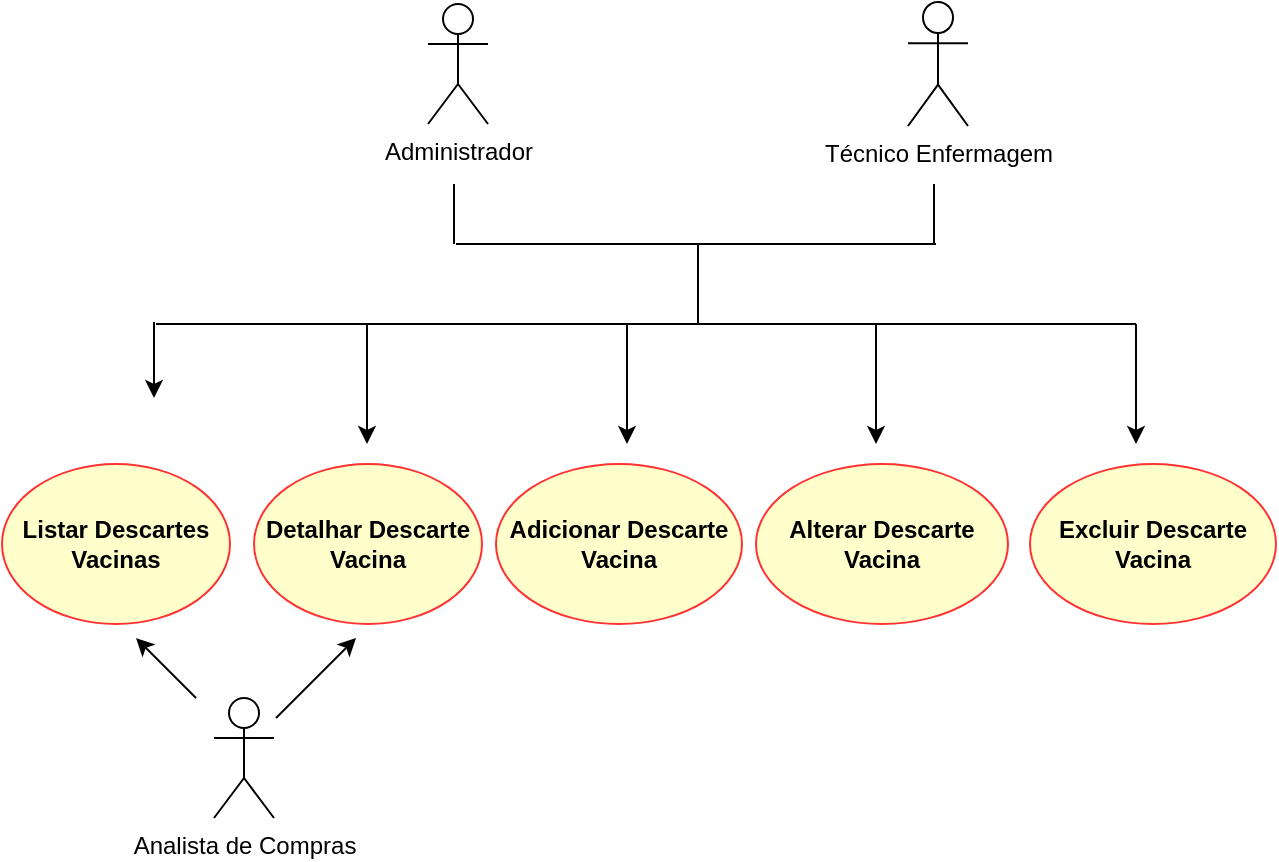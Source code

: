 <mxfile version="20.8.16" type="device" pages="7"><diagram id="mq7wWBJfE_hLWkZKFDT1" name="Usuário"><mxGraphModel dx="1420" dy="844" grid="1" gridSize="10" guides="1" tooltips="1" connect="1" arrows="1" fold="1" page="1" pageScale="1" pageWidth="827" pageHeight="1169" math="0" shadow="0"><root><mxCell id="0"/><mxCell id="1" parent="0"/><mxCell id="nR5YU0t0JQK_gQ9CB8B0-6" value="Administrador" style="shape=umlActor;verticalLabelPosition=bottom;verticalAlign=top;html=1;outlineConnect=0;rounded=1;" parent="1" vertex="1"><mxGeometry x="296" y="63" width="30" height="60" as="geometry"/></mxCell><mxCell id="nR5YU0t0JQK_gQ9CB8B0-13" value="Técnico Enfermagem" style="shape=umlActor;verticalLabelPosition=bottom;verticalAlign=top;html=1;outlineConnect=0;rounded=1;" parent="1" vertex="1"><mxGeometry x="536" y="62" width="30" height="62" as="geometry"/></mxCell><mxCell id="sboouPAn8mZZ5Fk38cb9-9" value="Listar Descartes &lt;br&gt;Vacinas" style="ellipse;whiteSpace=wrap;html=1;verticalAlign=middle;fillColor=#FFFFCC;strokeColor=#FF3333;fontStyle=1;rounded=1;" parent="1" vertex="1"><mxGeometry x="83" y="293" width="114" height="80" as="geometry"/></mxCell><mxCell id="sboouPAn8mZZ5Fk38cb9-10" value="Detalhar Descarte&lt;br&gt;Vacina" style="ellipse;whiteSpace=wrap;html=1;verticalAlign=middle;fillColor=#FFFFCC;strokeColor=#FF3333;fontStyle=1;rounded=1;" parent="1" vertex="1"><mxGeometry x="209" y="293" width="114" height="80" as="geometry"/></mxCell><mxCell id="sboouPAn8mZZ5Fk38cb9-11" value="Adicionar Descarte Vacina" style="ellipse;whiteSpace=wrap;html=1;verticalAlign=middle;fillColor=#FFFFCC;strokeColor=#FF3333;fontStyle=1;rounded=1;" parent="1" vertex="1"><mxGeometry x="330" y="293" width="123" height="80" as="geometry"/></mxCell><mxCell id="sboouPAn8mZZ5Fk38cb9-12" value="Alterar Descarte Vacina" style="ellipse;whiteSpace=wrap;html=1;verticalAlign=middle;fillColor=#FFFFCC;strokeColor=#FF3333;fontStyle=1;rounded=1;" parent="1" vertex="1"><mxGeometry x="460" y="293" width="126" height="80" as="geometry"/></mxCell><mxCell id="sboouPAn8mZZ5Fk38cb9-13" value="Excluir Descarte Vacina" style="ellipse;whiteSpace=wrap;html=1;verticalAlign=middle;fillColor=#FFFFCC;strokeColor=#FF3333;fontStyle=1;rounded=1;" parent="1" vertex="1"><mxGeometry x="597" y="293" width="123" height="80" as="geometry"/></mxCell><mxCell id="sboouPAn8mZZ5Fk38cb9-22" value="" style="endArrow=none;html=1;rounded=0;" parent="1" edge="1"><mxGeometry width="50" height="50" relative="1" as="geometry"><mxPoint x="160" y="223" as="sourcePoint"/><mxPoint x="650" y="223" as="targetPoint"/></mxGeometry></mxCell><mxCell id="sboouPAn8mZZ5Fk38cb9-24" value="" style="endArrow=classic;html=1;rounded=0;" parent="1" edge="1"><mxGeometry width="50" height="50" relative="1" as="geometry"><mxPoint x="159" y="222" as="sourcePoint"/><mxPoint x="159" y="260" as="targetPoint"/></mxGeometry></mxCell><mxCell id="sboouPAn8mZZ5Fk38cb9-25" value="" style="endArrow=classic;html=1;rounded=0;" parent="1" edge="1"><mxGeometry width="50" height="50" relative="1" as="geometry"><mxPoint x="265.5" y="223" as="sourcePoint"/><mxPoint x="265.5" y="283" as="targetPoint"/></mxGeometry></mxCell><mxCell id="sboouPAn8mZZ5Fk38cb9-26" value="" style="endArrow=classic;html=1;rounded=0;" parent="1" edge="1"><mxGeometry width="50" height="50" relative="1" as="geometry"><mxPoint x="395.5" y="223" as="sourcePoint"/><mxPoint x="395.5" y="283" as="targetPoint"/></mxGeometry></mxCell><mxCell id="sboouPAn8mZZ5Fk38cb9-27" value="" style="endArrow=classic;html=1;rounded=0;" parent="1" edge="1"><mxGeometry width="50" height="50" relative="1" as="geometry"><mxPoint x="520" y="223" as="sourcePoint"/><mxPoint x="520" y="283" as="targetPoint"/></mxGeometry></mxCell><mxCell id="sboouPAn8mZZ5Fk38cb9-28" value="" style="endArrow=classic;html=1;rounded=0;" parent="1" edge="1"><mxGeometry width="50" height="50" relative="1" as="geometry"><mxPoint x="650" y="223" as="sourcePoint"/><mxPoint x="650" y="283" as="targetPoint"/></mxGeometry></mxCell><mxCell id="sboouPAn8mZZ5Fk38cb9-32" value="" style="endArrow=none;html=1;rounded=0;" parent="1" edge="1"><mxGeometry width="50" height="50" relative="1" as="geometry"><mxPoint x="309" y="183" as="sourcePoint"/><mxPoint x="309" y="153" as="targetPoint"/></mxGeometry></mxCell><mxCell id="sboouPAn8mZZ5Fk38cb9-33" value="" style="endArrow=none;html=1;rounded=0;" parent="1" edge="1"><mxGeometry width="50" height="50" relative="1" as="geometry"><mxPoint x="431" y="183" as="sourcePoint"/><mxPoint x="431" y="223" as="targetPoint"/></mxGeometry></mxCell><mxCell id="sboouPAn8mZZ5Fk38cb9-34" value="" style="endArrow=none;html=1;rounded=0;" parent="1" edge="1"><mxGeometry width="50" height="50" relative="1" as="geometry"><mxPoint x="310" y="183" as="sourcePoint"/><mxPoint x="550" y="183" as="targetPoint"/></mxGeometry></mxCell><mxCell id="sboouPAn8mZZ5Fk38cb9-38" value="" style="endArrow=none;html=1;rounded=0;" parent="1" edge="1"><mxGeometry width="50" height="50" relative="1" as="geometry"><mxPoint x="549" y="183" as="sourcePoint"/><mxPoint x="549" y="153" as="targetPoint"/></mxGeometry></mxCell><mxCell id="4mBMMWMNwwjLAenQ0WIj-1" value="Analista de Compras" style="shape=umlActor;verticalLabelPosition=bottom;verticalAlign=top;html=1;outlineConnect=0;rounded=1;" vertex="1" parent="1"><mxGeometry x="189" y="410" width="30" height="60" as="geometry"/></mxCell><mxCell id="4mBMMWMNwwjLAenQ0WIj-2" value="" style="endArrow=classic;html=1;rounded=0;" edge="1" parent="1"><mxGeometry width="50" height="50" relative="1" as="geometry"><mxPoint x="220" y="420" as="sourcePoint"/><mxPoint x="260" y="380" as="targetPoint"/></mxGeometry></mxCell><mxCell id="4mBMMWMNwwjLAenQ0WIj-3" value="" style="endArrow=classic;html=1;rounded=0;" edge="1" parent="1"><mxGeometry width="50" height="50" relative="1" as="geometry"><mxPoint x="180" y="410" as="sourcePoint"/><mxPoint x="150" y="380" as="targetPoint"/></mxGeometry></mxCell></root></mxGraphModel></diagram><diagram name="Vendedor" id="u5kHSt4IXaiV053rcAaQ"><mxGraphModel dx="1035" dy="626" grid="1" gridSize="10" guides="1" tooltips="1" connect="1" arrows="1" fold="1" page="1" pageScale="1" pageWidth="827" pageHeight="1169" math="0" shadow="0"><root><mxCell id="0"/><mxCell id="1" parent="0"/><mxCell id="c5dio5Woh93stBbsxcdv-28" value="" style="edgeStyle=orthogonalEdgeStyle;rounded=1;orthogonalLoop=1;jettySize=auto;html=1;endArrow=classic;endFill=1;sourcePerimeterSpacing=0;targetPerimeterSpacing=0;" parent="1" edge="1"><mxGeometry relative="1" as="geometry"><mxPoint x="470" y="169.5" as="sourcePoint"/><mxPoint x="590" y="169.5" as="targetPoint"/></mxGeometry></mxCell><mxCell id="c5dio5Woh93stBbsxcdv-31" style="edgeStyle=orthogonalEdgeStyle;rounded=1;orthogonalLoop=1;jettySize=auto;html=1;endArrow=classic;endFill=1;sourcePerimeterSpacing=0;targetPerimeterSpacing=0;startArrow=none;startFill=0;jumpStyle=arc;entryX=0;entryY=0.5;entryDx=0;entryDy=0;" parent="1" target="c5dio5Woh93stBbsxcdv-30" edge="1"><mxGeometry relative="1" as="geometry"><mxPoint x="480" y="210" as="sourcePoint"/><Array as="points"><mxPoint x="500" y="210"/><mxPoint x="500" y="250"/></Array></mxGeometry></mxCell><mxCell id="c5dio5Woh93stBbsxcdv-19" value="Vendedor" style="shape=umlActor;verticalLabelPosition=bottom;verticalAlign=top;html=1;outlineConnect=0;" parent="1" vertex="1"><mxGeometry x="430" y="140" width="34" height="60" as="geometry"/></mxCell><mxCell id="c5dio5Woh93stBbsxcdv-27" value="&lt;br&gt;Cadastrar Cliente" style="ellipse;whiteSpace=wrap;html=1;verticalAlign=top;fillColor=#fff2cc;strokeColor=#FF3333;" parent="1" vertex="1"><mxGeometry x="610" y="120" width="80" height="80" as="geometry"/></mxCell><mxCell id="c5dio5Woh93stBbsxcdv-30" value="&lt;br&gt;Editar&lt;br&gt;&amp;nbsp;Cliente" style="ellipse;whiteSpace=wrap;html=1;verticalAlign=top;fillColor=#fff2cc;strokeColor=#FF3333;" parent="1" vertex="1"><mxGeometry x="610" y="210" width="80" height="80" as="geometry"/></mxCell><mxCell id="c5dio5Woh93stBbsxcdv-32" style="edgeStyle=orthogonalEdgeStyle;rounded=1;orthogonalLoop=1;jettySize=auto;html=1;endArrow=classic;endFill=1;sourcePerimeterSpacing=24;targetPerimeterSpacing=0;startArrow=none;startFill=0;jumpStyle=arc;entryX=0;entryY=0.5;entryDx=0;entryDy=0;" parent="1" target="c5dio5Woh93stBbsxcdv-33" edge="1"><mxGeometry relative="1" as="geometry"><mxPoint x="466" y="220" as="sourcePoint"/><Array as="points"><mxPoint x="466" y="340"/><mxPoint x="610" y="340"/></Array></mxGeometry></mxCell><mxCell id="c5dio5Woh93stBbsxcdv-33" value="&lt;br&gt;Excluir&lt;br&gt;&amp;nbsp;Cliente" style="ellipse;whiteSpace=wrap;html=1;verticalAlign=top;fillColor=#fff2cc;strokeColor=#FF3333;" parent="1" vertex="1"><mxGeometry x="610" y="300" width="80" height="80" as="geometry"/></mxCell><mxCell id="c5dio5Woh93stBbsxcdv-35" value="&lt;br&gt;Detalhar&lt;br&gt;Cliente" style="ellipse;whiteSpace=wrap;html=1;verticalAlign=top;fillColor=#fff2cc;strokeColor=#FF3333;" parent="1" vertex="1"><mxGeometry x="610" y="400" width="80" height="80" as="geometry"/></mxCell><mxCell id="c5dio5Woh93stBbsxcdv-36" style="edgeStyle=orthogonalEdgeStyle;rounded=1;orthogonalLoop=1;jettySize=auto;html=1;endArrow=classic;endFill=1;sourcePerimeterSpacing=24;targetPerimeterSpacing=0;startArrow=none;startFill=0;jumpStyle=arc;" parent="1" target="c5dio5Woh93stBbsxcdv-35" edge="1"><mxGeometry relative="1" as="geometry"><mxPoint x="456" y="220" as="sourcePoint"/><Array as="points"><mxPoint x="456.5" y="230"/><mxPoint x="456.5" y="380"/></Array><mxPoint x="566.5" y="320" as="targetPoint"/></mxGeometry></mxCell><mxCell id="c5dio5Woh93stBbsxcdv-43" value="Administrador" style="shape=umlActor;verticalLabelPosition=bottom;verticalAlign=top;html=1;outlineConnect=0;" parent="1" vertex="1"><mxGeometry x="806.5" y="150" width="30" height="60" as="geometry"/></mxCell><mxCell id="c5dio5Woh93stBbsxcdv-44" value="" style="endArrow=classic;html=1;rounded=1;sourcePerimeterSpacing=-1;targetPerimeterSpacing=8;jumpStyle=arc;" parent="1" edge="1"><mxGeometry width="50" height="50" relative="1" as="geometry"><mxPoint x="800" y="170" as="sourcePoint"/><mxPoint x="700" y="170" as="targetPoint"/></mxGeometry></mxCell><mxCell id="c5dio5Woh93stBbsxcdv-45" value="" style="endArrow=classic;html=1;rounded=1;sourcePerimeterSpacing=-1;targetPerimeterSpacing=1;jumpStyle=arc;" parent="1" target="c5dio5Woh93stBbsxcdv-30" edge="1"><mxGeometry width="50" height="50" relative="1" as="geometry"><mxPoint x="797" y="240" as="sourcePoint"/><mxPoint x="680" y="170" as="targetPoint"/><Array as="points"><mxPoint x="797" y="250"/></Array></mxGeometry></mxCell><mxCell id="c5dio5Woh93stBbsxcdv-46" value="" style="endArrow=classic;html=1;rounded=1;sourcePerimeterSpacing=8;targetPerimeterSpacing=15;jumpStyle=arc;entryX=1;entryY=0.5;entryDx=0;entryDy=0;" parent="1" target="c5dio5Woh93stBbsxcdv-33" edge="1"><mxGeometry width="50" height="50" relative="1" as="geometry"><mxPoint x="807" y="240" as="sourcePoint"/><mxPoint x="806.5" y="290" as="targetPoint"/><Array as="points"><mxPoint x="807" y="260"/><mxPoint x="807" y="340"/><mxPoint x="770" y="340"/></Array></mxGeometry></mxCell><mxCell id="c5dio5Woh93stBbsxcdv-47" style="edgeStyle=orthogonalEdgeStyle;rounded=1;orthogonalLoop=1;jettySize=auto;html=1;endArrow=classic;endFill=1;sourcePerimeterSpacing=24;targetPerimeterSpacing=0;startArrow=none;startFill=0;jumpStyle=arc;entryX=1;entryY=0.5;entryDx=0;entryDy=0;" parent="1" target="c5dio5Woh93stBbsxcdv-35" edge="1"><mxGeometry relative="1" as="geometry"><mxPoint x="820" y="240" as="sourcePoint"/><Array as="points"><mxPoint x="820" y="240"/><mxPoint x="820" y="380"/></Array><mxPoint x="686.5" y="370" as="targetPoint"/></mxGeometry></mxCell><mxCell id="oueiNjuayVd5u0Kx19pJ-1" value="&lt;br style=&quot;border-color: var(--border-color);&quot;&gt;Excluir&lt;br style=&quot;border-color: var(--border-color);&quot;&gt;&amp;nbsp;Venda" style="ellipse;whiteSpace=wrap;html=1;verticalAlign=top;fillColor=#FFF2CC;strokeColor=#FF3333;" parent="1" vertex="1"><mxGeometry x="190" y="310" width="80" height="80" as="geometry"/></mxCell><mxCell id="oueiNjuayVd5u0Kx19pJ-2" value="&lt;br style=&quot;border-color: var(--border-color);&quot;&gt;Editar&lt;br style=&quot;border-color: var(--border-color);&quot;&gt;&amp;nbsp;Venda" style="ellipse;whiteSpace=wrap;html=1;verticalAlign=top;fillColor=#FFF2CC;strokeColor=#FF3333;" parent="1" vertex="1"><mxGeometry x="190" y="220" width="80" height="80" as="geometry"/></mxCell><mxCell id="oueiNjuayVd5u0Kx19pJ-3" value="&lt;br&gt;Cadastrar Venda" style="ellipse;whiteSpace=wrap;html=1;verticalAlign=top;fillColor=#FFF2CC;strokeColor=#FF3333;" parent="1" vertex="1"><mxGeometry x="190" y="130" width="80" height="80" as="geometry"/></mxCell><mxCell id="oueiNjuayVd5u0Kx19pJ-4" value="&lt;br&gt;Consultar&lt;br&gt;Indicadores de Vendas" style="ellipse;whiteSpace=wrap;html=1;verticalAlign=top;fillColor=#ffffcc;strokeColor=#FF3333;" parent="1" vertex="1"><mxGeometry x="190" y="40" width="80" height="80" as="geometry"/></mxCell><mxCell id="oueiNjuayVd5u0Kx19pJ-5" value="" style="edgeStyle=orthogonalEdgeStyle;rounded=1;orthogonalLoop=1;jettySize=auto;html=1;endArrow=classic;endFill=1;sourcePerimeterSpacing=0;targetPerimeterSpacing=0;entryX=1.013;entryY=0.616;entryDx=0;entryDy=0;entryPerimeter=0;" parent="1" target="oueiNjuayVd5u0Kx19pJ-4" edge="1"><mxGeometry relative="1" as="geometry"><mxPoint x="450" y="130" as="sourcePoint"/><mxPoint x="340" y="70" as="targetPoint"/><Array as="points"><mxPoint x="450" y="90"/><mxPoint x="291" y="90"/></Array></mxGeometry></mxCell><mxCell id="oueiNjuayVd5u0Kx19pJ-6" style="edgeStyle=orthogonalEdgeStyle;rounded=1;orthogonalLoop=1;jettySize=auto;html=1;endArrow=classic;endFill=1;sourcePerimeterSpacing=0;targetPerimeterSpacing=0;startArrow=none;startFill=0;jumpStyle=arc;entryX=1;entryY=0.5;entryDx=0;entryDy=0;" parent="1" target="oueiNjuayVd5u0Kx19pJ-3" edge="1"><mxGeometry relative="1" as="geometry"><mxPoint x="420" y="171" as="sourcePoint"/><mxPoint x="340" y="170.07" as="targetPoint"/><Array as="points"><mxPoint x="320" y="171"/><mxPoint x="320" y="170"/></Array></mxGeometry></mxCell><mxCell id="oueiNjuayVd5u0Kx19pJ-7" style="edgeStyle=orthogonalEdgeStyle;rounded=1;orthogonalLoop=1;jettySize=auto;html=1;endArrow=classic;endFill=1;sourcePerimeterSpacing=24;targetPerimeterSpacing=0;startArrow=none;startFill=0;jumpStyle=arc;entryX=1.013;entryY=0.616;entryDx=0;entryDy=0;entryPerimeter=0;" parent="1" target="oueiNjuayVd5u0Kx19pJ-2" edge="1"><mxGeometry relative="1" as="geometry"><mxPoint x="420" y="210" as="sourcePoint"/><Array as="points"><mxPoint x="420" y="210"/><mxPoint x="390" y="210"/><mxPoint x="390" y="269"/></Array><mxPoint x="340" y="280" as="targetPoint"/></mxGeometry></mxCell><mxCell id="oueiNjuayVd5u0Kx19pJ-8" style="edgeStyle=orthogonalEdgeStyle;rounded=1;orthogonalLoop=1;jettySize=auto;html=1;endArrow=classic;endFill=1;sourcePerimeterSpacing=24;targetPerimeterSpacing=0;startArrow=none;startFill=0;jumpStyle=arc;entryX=1;entryY=0.5;entryDx=0;entryDy=0;" parent="1" target="oueiNjuayVd5u0Kx19pJ-1" edge="1"><mxGeometry relative="1" as="geometry"><mxPoint x="410" y="220" as="sourcePoint"/><Array as="points"><mxPoint x="410" y="220"/><mxPoint x="410" y="350"/></Array><mxPoint x="340" y="370" as="targetPoint"/></mxGeometry></mxCell><mxCell id="pTqSpnwR-irgNFDl8kt4-1" value="Administrador" style="shape=umlActor;verticalLabelPosition=bottom;verticalAlign=top;html=1;outlineConnect=0;" parent="1" vertex="1"><mxGeometry x="50" y="130" width="30" height="60" as="geometry"/></mxCell><mxCell id="pTqSpnwR-irgNFDl8kt4-2" value="" style="endArrow=classic;html=1;rounded=1;sourcePerimeterSpacing=1;targetPerimeterSpacing=-1;jumpStyle=arc;" parent="1" edge="1"><mxGeometry width="50" height="50" relative="1" as="geometry"><mxPoint x="100" y="170" as="sourcePoint"/><mxPoint x="180" y="170" as="targetPoint"/></mxGeometry></mxCell><mxCell id="pTqSpnwR-irgNFDl8kt4-3" value="" style="endArrow=classic;html=1;rounded=1;sourcePerimeterSpacing=8;targetPerimeterSpacing=15;jumpStyle=arc;entryX=-0.034;entryY=0.641;entryDx=0;entryDy=0;entryPerimeter=0;" parent="1" target="oueiNjuayVd5u0Kx19pJ-2" edge="1"><mxGeometry width="50" height="50" relative="1" as="geometry"><mxPoint x="80" y="220" as="sourcePoint"/><mxPoint x="190" y="280" as="targetPoint"/><Array as="points"><mxPoint x="80" y="250"/><mxPoint x="80" y="271"/></Array></mxGeometry></mxCell><mxCell id="pTqSpnwR-irgNFDl8kt4-4" style="edgeStyle=orthogonalEdgeStyle;rounded=1;orthogonalLoop=1;jettySize=auto;html=1;endArrow=classic;endFill=1;sourcePerimeterSpacing=24;targetPerimeterSpacing=0;startArrow=none;startFill=0;jumpStyle=arc;entryX=0;entryY=0.5;entryDx=0;entryDy=0;" parent="1" target="oueiNjuayVd5u0Kx19pJ-1" edge="1"><mxGeometry relative="1" as="geometry"><mxPoint x="70" y="220" as="sourcePoint"/><Array as="points"><mxPoint x="70" y="350"/></Array><mxPoint x="200" y="370" as="targetPoint"/></mxGeometry></mxCell><mxCell id="0yp1QzJ1vQN-VUHVJ6TA-1" value="&lt;br&gt;Listar &lt;br&gt;Clientes" style="ellipse;whiteSpace=wrap;html=1;verticalAlign=top;fillColor=#fff2cc;strokeColor=#FF3333;" parent="1" vertex="1"><mxGeometry x="610" y="490" width="80" height="80" as="geometry"/></mxCell><mxCell id="0yp1QzJ1vQN-VUHVJ6TA-2" style="edgeStyle=orthogonalEdgeStyle;rounded=1;orthogonalLoop=1;jettySize=auto;html=1;endArrow=classic;endFill=1;sourcePerimeterSpacing=24;targetPerimeterSpacing=0;startArrow=none;startFill=0;jumpStyle=arc;" parent="1" edge="1"><mxGeometry relative="1" as="geometry"><mxPoint x="840" y="240" as="sourcePoint"/><Array as="points"><mxPoint x="840" y="240"/><mxPoint x="840" y="520"/></Array><mxPoint x="690" y="520" as="targetPoint"/></mxGeometry></mxCell><mxCell id="0yp1QzJ1vQN-VUHVJ6TA-3" style="edgeStyle=orthogonalEdgeStyle;rounded=1;orthogonalLoop=1;jettySize=auto;html=1;endArrow=classic;endFill=1;sourcePerimeterSpacing=24;targetPerimeterSpacing=0;startArrow=none;startFill=0;jumpStyle=arc;entryX=0;entryY=0.375;entryDx=0;entryDy=0;entryPerimeter=0;" parent="1" edge="1" target="0yp1QzJ1vQN-VUHVJ6TA-1"><mxGeometry relative="1" as="geometry"><mxPoint x="440" y="220" as="sourcePoint"/><Array as="points"><mxPoint x="440" y="520"/></Array><mxPoint x="590" y="520" as="targetPoint"/></mxGeometry></mxCell><mxCell id="0yp1QzJ1vQN-VUHVJ6TA-4" value="&lt;br style=&quot;border-color: var(--border-color);&quot;&gt;Detalhar&lt;br style=&quot;border-color: var(--border-color);&quot;&gt;Venda" style="ellipse;whiteSpace=wrap;html=1;verticalAlign=top;fillColor=#fff2cc;strokeColor=#FF3333;" parent="1" vertex="1"><mxGeometry x="190" y="400" width="80" height="80" as="geometry"/></mxCell><mxCell id="0yp1QzJ1vQN-VUHVJ6TA-5" style="edgeStyle=orthogonalEdgeStyle;rounded=1;orthogonalLoop=1;jettySize=auto;html=1;endArrow=classic;endFill=1;sourcePerimeterSpacing=24;targetPerimeterSpacing=0;startArrow=none;startFill=0;jumpStyle=arc;" parent="1" edge="1"><mxGeometry relative="1" as="geometry"><mxPoint x="420" y="220" as="sourcePoint"/><Array as="points"><mxPoint x="420" y="440"/><mxPoint x="280" y="440"/></Array><mxPoint x="280" y="440" as="targetPoint"/></mxGeometry></mxCell><mxCell id="0yp1QzJ1vQN-VUHVJ6TA-6" style="edgeStyle=orthogonalEdgeStyle;rounded=1;orthogonalLoop=1;jettySize=auto;html=1;endArrow=classic;endFill=1;sourcePerimeterSpacing=24;targetPerimeterSpacing=0;startArrow=none;startFill=0;jumpStyle=arc;entryX=0;entryY=0.5;entryDx=0;entryDy=0;" parent="1" target="0yp1QzJ1vQN-VUHVJ6TA-4" edge="1"><mxGeometry relative="1" as="geometry"><mxPoint x="60" y="220" as="sourcePoint"/><Array as="points"><mxPoint x="60" y="440"/></Array><mxPoint x="200" y="390" as="targetPoint"/></mxGeometry></mxCell><mxCell id="5quZ8oJgbWbPS-VWq9Lf-1" value="&lt;br&gt;Listar&amp;nbsp;&lt;br&gt;Vendas" style="ellipse;whiteSpace=wrap;html=1;verticalAlign=top;fillColor=#fff2cc;strokeColor=#FF3333;" vertex="1" parent="1"><mxGeometry x="190" y="490" width="80" height="80" as="geometry"/></mxCell><mxCell id="5quZ8oJgbWbPS-VWq9Lf-2" style="edgeStyle=orthogonalEdgeStyle;rounded=1;orthogonalLoop=1;jettySize=auto;html=1;endArrow=classic;endFill=1;sourcePerimeterSpacing=24;targetPerimeterSpacing=0;startArrow=none;startFill=0;jumpStyle=arc;entryX=1.038;entryY=0.363;entryDx=0;entryDy=0;entryPerimeter=0;" edge="1" parent="1" target="5quZ8oJgbWbPS-VWq9Lf-1"><mxGeometry relative="1" as="geometry"><mxPoint x="430" y="220" as="sourcePoint"/><Array as="points"><mxPoint x="430" y="520"/><mxPoint x="290" y="520"/><mxPoint x="290" y="519"/></Array><mxPoint x="290" y="450" as="targetPoint"/></mxGeometry></mxCell><mxCell id="5quZ8oJgbWbPS-VWq9Lf-3" style="edgeStyle=orthogonalEdgeStyle;rounded=1;orthogonalLoop=1;jettySize=auto;html=1;endArrow=classic;endFill=1;sourcePerimeterSpacing=24;targetPerimeterSpacing=0;startArrow=none;startFill=0;jumpStyle=arc;entryX=-0.012;entryY=0.388;entryDx=0;entryDy=0;entryPerimeter=0;" edge="1" parent="1" target="5quZ8oJgbWbPS-VWq9Lf-1"><mxGeometry relative="1" as="geometry"><mxPoint x="50" y="220" as="sourcePoint"/><Array as="points"><mxPoint x="50" y="520"/><mxPoint x="160" y="520"/></Array><mxPoint x="170" y="520" as="targetPoint"/></mxGeometry></mxCell></root></mxGraphModel></diagram><diagram name="Estoque" id="IQt84xkxouf3m_GOZCGo"><mxGraphModel dx="1707" dy="532" grid="1" gridSize="10" guides="1" tooltips="1" connect="1" arrows="1" fold="1" page="1" pageScale="1" pageWidth="827" pageHeight="1169" math="0" shadow="0"><root><mxCell id="EvJrwIEnNhAmgEv6wjiB-0"/><mxCell id="EvJrwIEnNhAmgEv6wjiB-1" parent="EvJrwIEnNhAmgEv6wjiB-0"/><mxCell id="EvJrwIEnNhAmgEv6wjiB-2" value="" style="edgeStyle=orthogonalEdgeStyle;rounded=1;orthogonalLoop=1;jettySize=auto;html=1;endArrow=classic;endFill=1;sourcePerimeterSpacing=0;targetPerimeterSpacing=0;entryX=-0.025;entryY=0.6;entryDx=0;entryDy=0;entryPerimeter=0;" parent="EvJrwIEnNhAmgEv6wjiB-1" target="EvJrwIEnNhAmgEv6wjiB-5" edge="1"><mxGeometry relative="1" as="geometry"><mxPoint x="-180" y="140" as="sourcePoint"/><Array as="points"><mxPoint x="-180" y="140"/><mxPoint x="-180" y="78"/></Array></mxGeometry></mxCell><mxCell id="EvJrwIEnNhAmgEv6wjiB-3" style="edgeStyle=orthogonalEdgeStyle;rounded=1;orthogonalLoop=1;jettySize=auto;html=1;endArrow=classic;endFill=1;sourcePerimeterSpacing=0;targetPerimeterSpacing=0;startArrow=none;startFill=0;jumpStyle=arc;entryX=0;entryY=0.5;entryDx=0;entryDy=0;" parent="EvJrwIEnNhAmgEv6wjiB-1" target="EvJrwIEnNhAmgEv6wjiB-6" edge="1"><mxGeometry relative="1" as="geometry"><mxPoint x="-160" y="170" as="sourcePoint"/><Array as="points"><mxPoint x="-160" y="170"/></Array></mxGeometry></mxCell><mxCell id="EvJrwIEnNhAmgEv6wjiB-4" value="Estoque" style="shape=umlActor;verticalLabelPosition=bottom;verticalAlign=top;html=1;outlineConnect=0;" parent="EvJrwIEnNhAmgEv6wjiB-1" vertex="1"><mxGeometry x="-210" y="150" width="34" height="60" as="geometry"/></mxCell><mxCell id="EvJrwIEnNhAmgEv6wjiB-5" value="&lt;br&gt;Cadastrar Produto" style="ellipse;whiteSpace=wrap;html=1;verticalAlign=top;fillColor=#fff2cc;strokeColor=#FF3333;" parent="EvJrwIEnNhAmgEv6wjiB-1" vertex="1"><mxGeometry x="-43.5" y="40" width="80" height="80" as="geometry"/></mxCell><mxCell id="EvJrwIEnNhAmgEv6wjiB-6" value="&lt;br&gt;Editar&lt;br&gt;&amp;nbsp;Produto" style="ellipse;whiteSpace=wrap;html=1;verticalAlign=top;fillColor=#fff2cc;strokeColor=#FF3333;" parent="EvJrwIEnNhAmgEv6wjiB-1" vertex="1"><mxGeometry x="-43.5" y="130" width="80" height="80" as="geometry"/></mxCell><mxCell id="EvJrwIEnNhAmgEv6wjiB-7" style="edgeStyle=orthogonalEdgeStyle;rounded=1;orthogonalLoop=1;jettySize=auto;html=1;endArrow=classic;endFill=1;sourcePerimeterSpacing=24;targetPerimeterSpacing=0;startArrow=none;startFill=0;jumpStyle=arc;entryX=0;entryY=0.5;entryDx=0;entryDy=0;" parent="EvJrwIEnNhAmgEv6wjiB-1" target="EvJrwIEnNhAmgEv6wjiB-8" edge="1"><mxGeometry relative="1" as="geometry"><mxPoint x="-170" y="210" as="sourcePoint"/><Array as="points"><mxPoint x="-160" y="210"/><mxPoint x="-160" y="260"/></Array></mxGeometry></mxCell><mxCell id="EvJrwIEnNhAmgEv6wjiB-8" value="&lt;br&gt;Excluir&lt;br&gt;&amp;nbsp;Produto" style="ellipse;whiteSpace=wrap;html=1;verticalAlign=top;fillColor=#fff2cc;strokeColor=#FF3333;" parent="EvJrwIEnNhAmgEv6wjiB-1" vertex="1"><mxGeometry x="-43.5" y="220" width="80" height="80" as="geometry"/></mxCell><mxCell id="EvJrwIEnNhAmgEv6wjiB-9" value="&lt;br&gt;Detalhar&lt;br&gt;Produto" style="ellipse;whiteSpace=wrap;html=1;verticalAlign=top;fillColor=#fff2cc;strokeColor=#FF3333;" parent="EvJrwIEnNhAmgEv6wjiB-1" vertex="1"><mxGeometry x="-43.5" y="310" width="80" height="80" as="geometry"/></mxCell><mxCell id="EvJrwIEnNhAmgEv6wjiB-10" style="edgeStyle=orthogonalEdgeStyle;rounded=1;orthogonalLoop=1;jettySize=auto;html=1;endArrow=classic;endFill=1;sourcePerimeterSpacing=24;targetPerimeterSpacing=0;startArrow=none;startFill=0;jumpStyle=arc;" parent="EvJrwIEnNhAmgEv6wjiB-1" target="EvJrwIEnNhAmgEv6wjiB-9" edge="1"><mxGeometry relative="1" as="geometry"><mxPoint x="-170" y="240" as="sourcePoint"/><Array as="points"><mxPoint x="-170" y="350"/></Array><mxPoint x="-73.5" y="330" as="targetPoint"/></mxGeometry></mxCell><mxCell id="EvJrwIEnNhAmgEv6wjiB-11" value="Administrador" style="shape=umlActor;verticalLabelPosition=bottom;verticalAlign=top;html=1;outlineConnect=0;" parent="EvJrwIEnNhAmgEv6wjiB-1" vertex="1"><mxGeometry x="166.5" y="160" width="30" height="60" as="geometry"/></mxCell><mxCell id="EvJrwIEnNhAmgEv6wjiB-12" value="" style="endArrow=classic;html=1;rounded=1;sourcePerimeterSpacing=-1;targetPerimeterSpacing=8;jumpStyle=arc;entryX=1.006;entryY=0.607;entryDx=0;entryDy=0;exitX=0.5;exitY=0;exitDx=0;exitDy=0;exitPerimeter=0;entryPerimeter=0;" parent="EvJrwIEnNhAmgEv6wjiB-1" source="EvJrwIEnNhAmgEv6wjiB-11" target="EvJrwIEnNhAmgEv6wjiB-5" edge="1"><mxGeometry width="50" height="50" relative="1" as="geometry"><mxPoint x="166.5" y="130" as="sourcePoint"/><mxPoint x="-193.5" y="160" as="targetPoint"/><Array as="points"><mxPoint x="180" y="89"/></Array></mxGeometry></mxCell><mxCell id="EvJrwIEnNhAmgEv6wjiB-13" value="" style="endArrow=classic;html=1;rounded=1;sourcePerimeterSpacing=-1;targetPerimeterSpacing=1;jumpStyle=arc;" parent="EvJrwIEnNhAmgEv6wjiB-1" target="EvJrwIEnNhAmgEv6wjiB-6" edge="1"><mxGeometry width="50" height="50" relative="1" as="geometry"><mxPoint x="150" y="170" as="sourcePoint"/><mxPoint x="40" y="180" as="targetPoint"/></mxGeometry></mxCell><mxCell id="EvJrwIEnNhAmgEv6wjiB-14" value="" style="endArrow=classic;html=1;rounded=1;sourcePerimeterSpacing=8;targetPerimeterSpacing=15;jumpStyle=arc;entryX=1;entryY=0.5;entryDx=0;entryDy=0;" parent="EvJrwIEnNhAmgEv6wjiB-1" target="EvJrwIEnNhAmgEv6wjiB-8" edge="1"><mxGeometry width="50" height="50" relative="1" as="geometry"><mxPoint x="167" y="250" as="sourcePoint"/><mxPoint x="166.5" y="300" as="targetPoint"/><Array as="points"><mxPoint x="167" y="260"/><mxPoint x="120" y="260"/></Array></mxGeometry></mxCell><mxCell id="EvJrwIEnNhAmgEv6wjiB-15" style="edgeStyle=orthogonalEdgeStyle;rounded=1;orthogonalLoop=1;jettySize=auto;html=1;endArrow=classic;endFill=1;sourcePerimeterSpacing=24;targetPerimeterSpacing=0;startArrow=none;startFill=0;jumpStyle=arc;entryX=1;entryY=0.5;entryDx=0;entryDy=0;" parent="EvJrwIEnNhAmgEv6wjiB-1" target="EvJrwIEnNhAmgEv6wjiB-9" edge="1"><mxGeometry relative="1" as="geometry"><mxPoint x="180" y="250" as="sourcePoint"/><Array as="points"><mxPoint x="180" y="250"/><mxPoint x="180" y="390"/></Array><mxPoint x="46.5" y="380" as="targetPoint"/></mxGeometry></mxCell><mxCell id="EvJrwIEnNhAmgEv6wjiB-16" value="&lt;br style=&quot;border-color: var(--border-color);&quot;&gt;Excluir&lt;br style=&quot;border-color: var(--border-color);&quot;&gt;&amp;nbsp;Compra" style="ellipse;whiteSpace=wrap;html=1;verticalAlign=top;fillColor=#fff2cc;strokeColor=#FF3333;" parent="EvJrwIEnNhAmgEv6wjiB-1" vertex="1"><mxGeometry x="-460" y="310" width="80" height="80" as="geometry"/></mxCell><mxCell id="EvJrwIEnNhAmgEv6wjiB-17" value="&lt;br&gt;Editar &lt;br&gt;Compra" style="ellipse;whiteSpace=wrap;html=1;verticalAlign=top;fillColor=#fff2cc;strokeColor=#FF3333;" parent="EvJrwIEnNhAmgEv6wjiB-1" vertex="1"><mxGeometry x="-460" y="220" width="80" height="80" as="geometry"/></mxCell><mxCell id="EvJrwIEnNhAmgEv6wjiB-18" value="&lt;br&gt;Cadastrar Compra" style="ellipse;whiteSpace=wrap;html=1;verticalAlign=top;fillColor=#fff2cc;strokeColor=#FF3333;" parent="EvJrwIEnNhAmgEv6wjiB-1" vertex="1"><mxGeometry x="-460" y="130" width="80" height="80" as="geometry"/></mxCell><mxCell id="EvJrwIEnNhAmgEv6wjiB-19" value="&lt;br&gt;Consultar&lt;br&gt;Indicadores de Compras" style="ellipse;whiteSpace=wrap;html=1;verticalAlign=top;fillColor=#ffffcc;strokeColor=#FF3333;" parent="EvJrwIEnNhAmgEv6wjiB-1" vertex="1"><mxGeometry x="-460" y="40" width="80" height="80" as="geometry"/></mxCell><mxCell id="EvJrwIEnNhAmgEv6wjiB-20" value="" style="edgeStyle=orthogonalEdgeStyle;rounded=1;orthogonalLoop=1;jettySize=auto;html=1;endArrow=classic;endFill=1;sourcePerimeterSpacing=0;targetPerimeterSpacing=0;entryX=1.013;entryY=0.616;entryDx=0;entryDy=0;entryPerimeter=0;" parent="EvJrwIEnNhAmgEv6wjiB-1" target="EvJrwIEnNhAmgEv6wjiB-19" edge="1"><mxGeometry relative="1" as="geometry"><mxPoint x="-200" y="140" as="sourcePoint"/><mxPoint x="-300" y="80" as="targetPoint"/><Array as="points"><mxPoint x="-200" y="140"/><mxPoint x="-200" y="79"/></Array></mxGeometry></mxCell><mxCell id="EvJrwIEnNhAmgEv6wjiB-21" style="edgeStyle=orthogonalEdgeStyle;rounded=1;orthogonalLoop=1;jettySize=auto;html=1;endArrow=classic;endFill=1;sourcePerimeterSpacing=0;targetPerimeterSpacing=0;startArrow=none;startFill=0;jumpStyle=arc;entryX=1.004;entryY=0.634;entryDx=0;entryDy=0;entryPerimeter=0;" parent="EvJrwIEnNhAmgEv6wjiB-1" target="EvJrwIEnNhAmgEv6wjiB-18" edge="1"><mxGeometry relative="1" as="geometry"><mxPoint x="-220" y="181" as="sourcePoint"/><mxPoint x="-300" y="180.07" as="targetPoint"/><Array as="points"><mxPoint x="-210" y="181"/></Array></mxGeometry></mxCell><mxCell id="EvJrwIEnNhAmgEv6wjiB-22" style="edgeStyle=orthogonalEdgeStyle;rounded=1;orthogonalLoop=1;jettySize=auto;html=1;endArrow=classic;endFill=1;sourcePerimeterSpacing=24;targetPerimeterSpacing=0;startArrow=none;startFill=0;jumpStyle=arc;" parent="EvJrwIEnNhAmgEv6wjiB-1" edge="1"><mxGeometry relative="1" as="geometry"><mxPoint x="-220" y="210" as="sourcePoint"/><Array as="points"><mxPoint x="-243" y="210"/><mxPoint x="-270" y="210"/><mxPoint x="-270" y="260"/></Array><mxPoint x="-380" y="260" as="targetPoint"/></mxGeometry></mxCell><mxCell id="EvJrwIEnNhAmgEv6wjiB-23" style="edgeStyle=orthogonalEdgeStyle;rounded=1;orthogonalLoop=1;jettySize=auto;html=1;endArrow=classic;endFill=1;sourcePerimeterSpacing=24;targetPerimeterSpacing=0;startArrow=none;startFill=0;jumpStyle=arc;entryX=1;entryY=0.5;entryDx=0;entryDy=0;" parent="EvJrwIEnNhAmgEv6wjiB-1" target="EvJrwIEnNhAmgEv6wjiB-16" edge="1"><mxGeometry relative="1" as="geometry"><mxPoint x="-230" y="230" as="sourcePoint"/><Array as="points"><mxPoint x="-230" y="230"/><mxPoint x="-250" y="230"/><mxPoint x="-250" y="350"/></Array><mxPoint x="-300" y="380" as="targetPoint"/></mxGeometry></mxCell><mxCell id="G2aVTqpZZbCqpm3PtoHS-0" value="Administrador" style="shape=umlActor;verticalLabelPosition=bottom;verticalAlign=top;html=1;outlineConnect=0;" parent="EvJrwIEnNhAmgEv6wjiB-1" vertex="1"><mxGeometry x="-560" y="140" width="30" height="60" as="geometry"/></mxCell><mxCell id="G2aVTqpZZbCqpm3PtoHS-1" style="edgeStyle=orthogonalEdgeStyle;rounded=1;orthogonalLoop=1;jettySize=auto;html=1;endArrow=classic;endFill=1;sourcePerimeterSpacing=24;targetPerimeterSpacing=0;startArrow=none;startFill=0;jumpStyle=arc;" parent="EvJrwIEnNhAmgEv6wjiB-1" edge="1"><mxGeometry relative="1" as="geometry"><mxPoint x="190" y="250" as="sourcePoint"/><Array as="points"><mxPoint x="190" y="440"/></Array><mxPoint x="40" y="440" as="targetPoint"/></mxGeometry></mxCell><mxCell id="G2aVTqpZZbCqpm3PtoHS-2" value="&lt;br style=&quot;border-color: var(--border-color);&quot;&gt;Listar&lt;br style=&quot;border-color: var(--border-color);&quot;&gt;Produtos" style="ellipse;whiteSpace=wrap;html=1;verticalAlign=top;fillColor=#fff2cc;strokeColor=#FF3333;" parent="EvJrwIEnNhAmgEv6wjiB-1" vertex="1"><mxGeometry x="-43.5" y="400" width="80" height="80" as="geometry"/></mxCell><mxCell id="G2aVTqpZZbCqpm3PtoHS-5" style="edgeStyle=orthogonalEdgeStyle;rounded=1;orthogonalLoop=1;jettySize=auto;html=1;endArrow=classic;endFill=1;sourcePerimeterSpacing=24;targetPerimeterSpacing=0;startArrow=none;startFill=0;jumpStyle=arc;entryX=0;entryY=0.5;entryDx=0;entryDy=0;" parent="EvJrwIEnNhAmgEv6wjiB-1" target="G2aVTqpZZbCqpm3PtoHS-2" edge="1"><mxGeometry relative="1" as="geometry"><mxPoint x="-180" y="240" as="sourcePoint"/><Array as="points"><mxPoint x="-180" y="440"/></Array><mxPoint x="-50" y="490" as="targetPoint"/></mxGeometry></mxCell><mxCell id="G2aVTqpZZbCqpm3PtoHS-6" value="&lt;br style=&quot;border-color: var(--border-color);&quot;&gt;Listar Compras do Produto" style="ellipse;whiteSpace=wrap;html=1;verticalAlign=top;fillColor=#fff2cc;strokeColor=#FF3333;" parent="EvJrwIEnNhAmgEv6wjiB-1" vertex="1"><mxGeometry x="-43.5" y="490" width="80" height="80" as="geometry"/></mxCell><mxCell id="G2aVTqpZZbCqpm3PtoHS-7" value="&lt;br style=&quot;border-color: var(--border-color);&quot;&gt;Cadastrar Compra para o Produto" style="ellipse;whiteSpace=wrap;html=1;verticalAlign=top;fillColor=#fff2cc;strokeColor=#FF3333;" parent="EvJrwIEnNhAmgEv6wjiB-1" vertex="1"><mxGeometry x="-43.5" y="584.5" width="80" height="80" as="geometry"/></mxCell><mxCell id="G2aVTqpZZbCqpm3PtoHS-8" style="edgeStyle=orthogonalEdgeStyle;rounded=1;orthogonalLoop=1;jettySize=auto;html=1;endArrow=classic;endFill=1;sourcePerimeterSpacing=24;targetPerimeterSpacing=0;startArrow=none;startFill=0;jumpStyle=arc;entryX=1;entryY=0.5;entryDx=0;entryDy=0;" parent="EvJrwIEnNhAmgEv6wjiB-1" target="G2aVTqpZZbCqpm3PtoHS-6" edge="1"><mxGeometry relative="1" as="geometry"><mxPoint x="200" y="250" as="sourcePoint"/><Array as="points"><mxPoint x="200" y="530"/></Array><mxPoint x="50" y="500" as="targetPoint"/></mxGeometry></mxCell><mxCell id="G2aVTqpZZbCqpm3PtoHS-9" style="edgeStyle=orthogonalEdgeStyle;rounded=1;orthogonalLoop=1;jettySize=auto;html=1;endArrow=classic;endFill=1;sourcePerimeterSpacing=24;targetPerimeterSpacing=0;startArrow=none;startFill=0;jumpStyle=arc;" parent="EvJrwIEnNhAmgEv6wjiB-1" edge="1"><mxGeometry relative="1" as="geometry"><mxPoint x="210" y="250" as="sourcePoint"/><Array as="points"><mxPoint x="210" y="620"/><mxPoint x="40" y="620"/></Array><mxPoint x="40" y="620" as="targetPoint"/></mxGeometry></mxCell><mxCell id="G2aVTqpZZbCqpm3PtoHS-10" style="edgeStyle=orthogonalEdgeStyle;rounded=1;orthogonalLoop=1;jettySize=auto;html=1;endArrow=classic;endFill=1;sourcePerimeterSpacing=24;targetPerimeterSpacing=0;startArrow=none;startFill=0;jumpStyle=arc;entryX=0;entryY=0.5;entryDx=0;entryDy=0;" parent="EvJrwIEnNhAmgEv6wjiB-1" target="G2aVTqpZZbCqpm3PtoHS-6" edge="1"><mxGeometry relative="1" as="geometry"><mxPoint x="-190" y="240" as="sourcePoint"/><Array as="points"><mxPoint x="-190" y="530"/></Array><mxPoint x="-53" y="590" as="targetPoint"/></mxGeometry></mxCell><mxCell id="G2aVTqpZZbCqpm3PtoHS-11" style="edgeStyle=orthogonalEdgeStyle;rounded=1;orthogonalLoop=1;jettySize=auto;html=1;endArrow=classic;endFill=1;sourcePerimeterSpacing=24;targetPerimeterSpacing=0;startArrow=none;startFill=0;jumpStyle=arc;" parent="EvJrwIEnNhAmgEv6wjiB-1" edge="1"><mxGeometry relative="1" as="geometry"><mxPoint x="-200" y="240" as="sourcePoint"/><Array as="points"><mxPoint x="-200" y="620"/></Array><mxPoint x="-50" y="620" as="targetPoint"/></mxGeometry></mxCell><mxCell id="G2aVTqpZZbCqpm3PtoHS-13" style="edgeStyle=orthogonalEdgeStyle;rounded=1;orthogonalLoop=1;jettySize=auto;html=1;endArrow=classic;endFill=1;sourcePerimeterSpacing=0;targetPerimeterSpacing=0;startArrow=none;startFill=0;jumpStyle=arc;" parent="EvJrwIEnNhAmgEv6wjiB-1" edge="1"><mxGeometry relative="1" as="geometry"><mxPoint x="-520" y="180.5" as="sourcePoint"/><mxPoint x="-460" y="179.5" as="targetPoint"/><Array as="points"><mxPoint x="-470" y="180.5"/><mxPoint x="-420" y="179.5"/></Array></mxGeometry></mxCell><mxCell id="G2aVTqpZZbCqpm3PtoHS-15" style="edgeStyle=orthogonalEdgeStyle;rounded=1;orthogonalLoop=1;jettySize=auto;html=1;endArrow=classic;endFill=1;sourcePerimeterSpacing=24;targetPerimeterSpacing=0;startArrow=none;startFill=0;jumpStyle=arc;" parent="EvJrwIEnNhAmgEv6wjiB-1" edge="1"><mxGeometry relative="1" as="geometry"><mxPoint x="-530" y="240" as="sourcePoint"/><Array as="points"><mxPoint x="-530" y="260"/></Array><mxPoint x="-460" y="260" as="targetPoint"/></mxGeometry></mxCell><mxCell id="G2aVTqpZZbCqpm3PtoHS-16" style="edgeStyle=orthogonalEdgeStyle;rounded=1;orthogonalLoop=1;jettySize=auto;html=1;endArrow=classic;endFill=1;sourcePerimeterSpacing=24;targetPerimeterSpacing=0;startArrow=none;startFill=0;jumpStyle=arc;entryX=0;entryY=0.5;entryDx=0;entryDy=0;" parent="EvJrwIEnNhAmgEv6wjiB-1" target="EvJrwIEnNhAmgEv6wjiB-16" edge="1"><mxGeometry relative="1" as="geometry"><mxPoint x="-540" y="240" as="sourcePoint"/><Array as="points"><mxPoint x="-540" y="240"/><mxPoint x="-540" y="350"/></Array><mxPoint x="-690" y="390" as="targetPoint"/></mxGeometry></mxCell><mxCell id="IVK4_xB8fIyUZtcfJAaG-0" value="&lt;br style=&quot;border-color: var(--border-color);&quot;&gt;Detalhar&lt;br style=&quot;border-color: var(--border-color);&quot;&gt;Compra" style="ellipse;whiteSpace=wrap;html=1;verticalAlign=top;fillColor=#fff2cc;strokeColor=#FF3333;" parent="EvJrwIEnNhAmgEv6wjiB-1" vertex="1"><mxGeometry x="-460" y="400" width="80" height="80" as="geometry"/></mxCell><mxCell id="IVK4_xB8fIyUZtcfJAaG-1" value="&lt;br&gt;Excluir Compra para o Produto" style="ellipse;whiteSpace=wrap;html=1;verticalAlign=top;fillColor=#fff2cc;strokeColor=#FF3333;" parent="EvJrwIEnNhAmgEv6wjiB-1" vertex="1"><mxGeometry x="-43.5" y="670" width="80" height="80" as="geometry"/></mxCell><mxCell id="IVK4_xB8fIyUZtcfJAaG-2" style="edgeStyle=orthogonalEdgeStyle;rounded=1;orthogonalLoop=1;jettySize=auto;html=1;endArrow=classic;endFill=1;sourcePerimeterSpacing=24;targetPerimeterSpacing=0;startArrow=none;startFill=0;jumpStyle=arc;entryX=1;entryY=0.375;entryDx=0;entryDy=0;entryPerimeter=0;" parent="EvJrwIEnNhAmgEv6wjiB-1" target="IVK4_xB8fIyUZtcfJAaG-0" edge="1"><mxGeometry relative="1" as="geometry"><mxPoint x="-230" y="240" as="sourcePoint"/><Array as="points"><mxPoint x="-230" y="240"/><mxPoint x="-230" y="430"/></Array><mxPoint x="-340" y="360" as="targetPoint"/></mxGeometry></mxCell><mxCell id="IVK4_xB8fIyUZtcfJAaG-3" style="edgeStyle=orthogonalEdgeStyle;rounded=1;orthogonalLoop=1;jettySize=auto;html=1;endArrow=classic;endFill=1;sourcePerimeterSpacing=24;targetPerimeterSpacing=0;startArrow=none;startFill=0;jumpStyle=arc;" parent="EvJrwIEnNhAmgEv6wjiB-1" edge="1"><mxGeometry relative="1" as="geometry"><mxPoint x="-560" y="240" as="sourcePoint"/><Array as="points"><mxPoint x="-560" y="520"/></Array><mxPoint x="-460" y="520" as="targetPoint"/></mxGeometry></mxCell><mxCell id="IVK4_xB8fIyUZtcfJAaG-4" style="edgeStyle=orthogonalEdgeStyle;rounded=1;orthogonalLoop=1;jettySize=auto;html=1;endArrow=classic;endFill=1;sourcePerimeterSpacing=24;targetPerimeterSpacing=0;startArrow=none;startFill=0;jumpStyle=arc;" parent="EvJrwIEnNhAmgEv6wjiB-1" edge="1"><mxGeometry relative="1" as="geometry"><mxPoint x="-210" y="240" as="sourcePoint"/><Array as="points"><mxPoint x="-210" y="710"/><mxPoint x="-60" y="710"/></Array><mxPoint x="-50" y="710" as="targetPoint"/></mxGeometry></mxCell><mxCell id="IVK4_xB8fIyUZtcfJAaG-5" style="edgeStyle=orthogonalEdgeStyle;rounded=1;orthogonalLoop=1;jettySize=auto;html=1;endArrow=classic;endFill=1;sourcePerimeterSpacing=24;targetPerimeterSpacing=0;startArrow=none;startFill=0;jumpStyle=arc;" parent="EvJrwIEnNhAmgEv6wjiB-1" edge="1"><mxGeometry relative="1" as="geometry"><mxPoint x="220" y="250" as="sourcePoint"/><Array as="points"><mxPoint x="220" y="710"/><mxPoint x="50" y="710"/></Array><mxPoint x="40" y="710" as="targetPoint"/></mxGeometry></mxCell><mxCell id="4PDg-xmtNOR6mTjO7EKY-0" value="&lt;br&gt;Listar&lt;br&gt;Compras" style="ellipse;whiteSpace=wrap;html=1;verticalAlign=top;fillColor=#fff2cc;strokeColor=#FF3333;" parent="EvJrwIEnNhAmgEv6wjiB-1" vertex="1"><mxGeometry x="-460" y="490" width="80" height="80" as="geometry"/></mxCell><mxCell id="4PDg-xmtNOR6mTjO7EKY-1" style="edgeStyle=orthogonalEdgeStyle;rounded=1;orthogonalLoop=1;jettySize=auto;html=1;endArrow=classic;endFill=1;sourcePerimeterSpacing=24;targetPerimeterSpacing=0;startArrow=none;startFill=0;jumpStyle=arc;entryX=0.988;entryY=0.363;entryDx=0;entryDy=0;entryPerimeter=0;" parent="EvJrwIEnNhAmgEv6wjiB-1" target="4PDg-xmtNOR6mTjO7EKY-0" edge="1"><mxGeometry relative="1" as="geometry"><mxPoint x="-220" y="240" as="sourcePoint"/><Array as="points"><mxPoint x="-220" y="520"/><mxPoint x="-370" y="520"/><mxPoint x="-370" y="519"/></Array><mxPoint x="-370" y="520" as="targetPoint"/></mxGeometry></mxCell><mxCell id="4PDg-xmtNOR6mTjO7EKY-2" style="edgeStyle=orthogonalEdgeStyle;rounded=1;orthogonalLoop=1;jettySize=auto;html=1;endArrow=classic;endFill=1;sourcePerimeterSpacing=24;targetPerimeterSpacing=0;startArrow=none;startFill=0;jumpStyle=arc;" parent="EvJrwIEnNhAmgEv6wjiB-1" edge="1"><mxGeometry relative="1" as="geometry"><mxPoint x="-550" y="240" as="sourcePoint"/><Array as="points"><mxPoint x="-550" y="250"/><mxPoint x="-550" y="440"/></Array><mxPoint x="-460" y="440" as="targetPoint"/></mxGeometry></mxCell></root></mxGraphModel></diagram><diagram name="Estoque - Fornecedor" id="G_7KXumCI1w6ofuinMDw"><mxGraphModel dx="1707" dy="532" grid="1" gridSize="10" guides="1" tooltips="1" connect="1" arrows="1" fold="1" page="1" pageScale="1" pageWidth="827" pageHeight="1169" math="0" shadow="0"><root><mxCell id="ag_s8bFa109BMLYKcnNZ-0"/><mxCell id="ag_s8bFa109BMLYKcnNZ-1" parent="ag_s8bFa109BMLYKcnNZ-0"/><mxCell id="ag_s8bFa109BMLYKcnNZ-16" value="&lt;br&gt;Detalhar&lt;br&gt;Fornecedor" style="ellipse;whiteSpace=wrap;html=1;verticalAlign=top;fillColor=#fff2cc;strokeColor=#FF3333;" parent="ag_s8bFa109BMLYKcnNZ-1" vertex="1"><mxGeometry x="-510" y="210" width="80" height="80" as="geometry"/></mxCell><mxCell id="ag_s8bFa109BMLYKcnNZ-17" value="&lt;br&gt;Excluir&lt;br&gt;&amp;nbsp;Fornecedor" style="ellipse;whiteSpace=wrap;html=1;verticalAlign=top;fillColor=#fff2cc;strokeColor=#FF3333;" parent="ag_s8bFa109BMLYKcnNZ-1" vertex="1"><mxGeometry x="-510" y="120" width="80" height="80" as="geometry"/></mxCell><mxCell id="ag_s8bFa109BMLYKcnNZ-18" value="&lt;br&gt;Cadastrar Fornecedor" style="ellipse;whiteSpace=wrap;html=1;verticalAlign=top;fillColor=#fff2cc;strokeColor=#FF3333;" parent="ag_s8bFa109BMLYKcnNZ-1" vertex="1"><mxGeometry x="-510" y="30" width="80" height="80" as="geometry"/></mxCell><mxCell id="ag_s8bFa109BMLYKcnNZ-21" style="edgeStyle=orthogonalEdgeStyle;rounded=1;orthogonalLoop=1;jettySize=auto;html=1;endArrow=classic;endFill=1;targetPerimeterSpacing=0;startArrow=none;startFill=0;jumpStyle=arc;entryX=1.004;entryY=0.634;entryDx=0;entryDy=0;entryPerimeter=0;" parent="ag_s8bFa109BMLYKcnNZ-1" target="ag_s8bFa109BMLYKcnNZ-18" edge="1"><mxGeometry relative="1" as="geometry"><mxPoint x="-330" y="81" as="sourcePoint"/><mxPoint x="-350" y="80.07" as="targetPoint"/></mxGeometry></mxCell><mxCell id="ag_s8bFa109BMLYKcnNZ-22" style="edgeStyle=orthogonalEdgeStyle;rounded=1;orthogonalLoop=1;jettySize=auto;html=1;endArrow=classic;endFill=1;sourcePerimeterSpacing=24;targetPerimeterSpacing=0;startArrow=none;startFill=0;jumpStyle=arc;" parent="ag_s8bFa109BMLYKcnNZ-1" edge="1"><mxGeometry relative="1" as="geometry"><mxPoint x="-330" y="130" as="sourcePoint"/><Array as="points"><mxPoint x="-330" y="160"/></Array><mxPoint x="-430" y="160" as="targetPoint"/></mxGeometry></mxCell><mxCell id="ag_s8bFa109BMLYKcnNZ-23" style="edgeStyle=orthogonalEdgeStyle;rounded=1;orthogonalLoop=1;jettySize=auto;html=1;endArrow=classic;endFill=1;sourcePerimeterSpacing=24;targetPerimeterSpacing=0;startArrow=none;startFill=0;jumpStyle=arc;entryX=1;entryY=0.5;entryDx=0;entryDy=0;" parent="ag_s8bFa109BMLYKcnNZ-1" target="ag_s8bFa109BMLYKcnNZ-16" edge="1"><mxGeometry relative="1" as="geometry"><mxPoint x="-310" y="130" as="sourcePoint"/><Array as="points"><mxPoint x="-310" y="140"/><mxPoint x="-310" y="250"/></Array><mxPoint x="-350" y="280" as="targetPoint"/></mxGeometry></mxCell><mxCell id="ag_s8bFa109BMLYKcnNZ-24" value="Administrador" style="shape=umlActor;verticalLabelPosition=bottom;verticalAlign=top;html=1;outlineConnect=0;" parent="ag_s8bFa109BMLYKcnNZ-1" vertex="1"><mxGeometry x="-620" y="50" width="30" height="60" as="geometry"/></mxCell><mxCell id="ag_s8bFa109BMLYKcnNZ-34" style="edgeStyle=orthogonalEdgeStyle;rounded=1;orthogonalLoop=1;jettySize=auto;html=1;endArrow=classic;endFill=1;sourcePerimeterSpacing=0;targetPerimeterSpacing=0;startArrow=none;startFill=0;jumpStyle=arc;" parent="ag_s8bFa109BMLYKcnNZ-1" edge="1"><mxGeometry relative="1" as="geometry"><mxPoint x="-580" y="81" as="sourcePoint"/><mxPoint x="-520" y="80" as="targetPoint"/><Array as="points"><mxPoint x="-530" y="81"/><mxPoint x="-480" y="80"/></Array></mxGeometry></mxCell><mxCell id="ag_s8bFa109BMLYKcnNZ-35" style="edgeStyle=orthogonalEdgeStyle;rounded=1;orthogonalLoop=1;jettySize=auto;html=1;endArrow=classic;endFill=1;sourcePerimeterSpacing=24;targetPerimeterSpacing=0;startArrow=none;startFill=0;jumpStyle=arc;" parent="ag_s8bFa109BMLYKcnNZ-1" edge="1"><mxGeometry relative="1" as="geometry"><mxPoint x="-601.04" y="140" as="sourcePoint"/><Array as="points"><mxPoint x="-601" y="160"/></Array><mxPoint x="-510" y="160" as="targetPoint"/></mxGeometry></mxCell><mxCell id="ag_s8bFa109BMLYKcnNZ-36" style="edgeStyle=orthogonalEdgeStyle;rounded=1;orthogonalLoop=1;jettySize=auto;html=1;endArrow=classic;endFill=1;sourcePerimeterSpacing=24;targetPerimeterSpacing=0;startArrow=none;startFill=0;jumpStyle=arc;entryX=0;entryY=0.5;entryDx=0;entryDy=0;" parent="ag_s8bFa109BMLYKcnNZ-1" target="ag_s8bFa109BMLYKcnNZ-16" edge="1"><mxGeometry relative="1" as="geometry"><mxPoint x="-610" y="140" as="sourcePoint"/><Array as="points"><mxPoint x="-610" y="250"/></Array><mxPoint x="-740" y="290" as="targetPoint"/></mxGeometry></mxCell><mxCell id="ag_s8bFa109BMLYKcnNZ-37" value="&lt;br&gt;Listar&lt;br&gt;Fornecedores" style="ellipse;whiteSpace=wrap;html=1;verticalAlign=top;fillColor=#fff2cc;strokeColor=#FF3333;" parent="ag_s8bFa109BMLYKcnNZ-1" vertex="1"><mxGeometry x="-510" y="300" width="80" height="80" as="geometry"/></mxCell><mxCell id="ag_s8bFa109BMLYKcnNZ-39" style="edgeStyle=orthogonalEdgeStyle;rounded=1;orthogonalLoop=1;jettySize=auto;html=1;endArrow=classic;endFill=1;sourcePerimeterSpacing=24;targetPerimeterSpacing=0;startArrow=none;startFill=0;jumpStyle=arc;entryX=1;entryY=0.375;entryDx=0;entryDy=0;entryPerimeter=0;" parent="ag_s8bFa109BMLYKcnNZ-1" target="ag_s8bFa109BMLYKcnNZ-37" edge="1"><mxGeometry relative="1" as="geometry"><mxPoint x="-280" y="130" as="sourcePoint"/><Array as="points"><mxPoint x="-280" y="140"/><mxPoint x="-280" y="330"/></Array><mxPoint x="-390" y="260" as="targetPoint"/></mxGeometry></mxCell><mxCell id="ag_s8bFa109BMLYKcnNZ-40" style="edgeStyle=orthogonalEdgeStyle;rounded=1;orthogonalLoop=1;jettySize=auto;html=1;endArrow=classic;endFill=1;sourcePerimeterSpacing=24;targetPerimeterSpacing=0;startArrow=none;startFill=0;jumpStyle=arc;entryX=0;entryY=0.375;entryDx=0;entryDy=0;entryPerimeter=0;" parent="ag_s8bFa109BMLYKcnNZ-1" target="ag_s8bFa109BMLYKcnNZ-37" edge="1"><mxGeometry relative="1" as="geometry"><mxPoint x="-630" y="140" as="sourcePoint"/><Array as="points"><mxPoint x="-630" y="330"/></Array><mxPoint x="-500" y="330" as="targetPoint"/></mxGeometry></mxCell><mxCell id="ag_s8bFa109BMLYKcnNZ-4" value="Estoque" style="shape=umlActor;verticalLabelPosition=bottom;verticalAlign=top;html=1;outlineConnect=0;" parent="ag_s8bFa109BMLYKcnNZ-1" vertex="1"><mxGeometry x="-320" y="40" width="34" height="60" as="geometry"/></mxCell></root></mxGraphModel></diagram><diagram id="fPkaD3Td2_6MNFe-_-tc" name="Cliente"><mxGraphModel dx="864" dy="516" grid="1" gridSize="10" guides="1" tooltips="1" connect="1" arrows="1" fold="1" page="1" pageScale="1" pageWidth="827" pageHeight="1169" math="0" shadow="0"><root><mxCell id="0"/><mxCell id="1" parent="0"/><mxCell id="B05P0wKCrBdXVVaK9Iee-2" value="" style="edgeStyle=orthogonalEdgeStyle;rounded=1;orthogonalLoop=1;jettySize=auto;html=1;" edge="1" parent="1" target="B05P0wKCrBdXVVaK9Iee-1"><mxGeometry relative="1" as="geometry"><mxPoint x="320" y="256" as="sourcePoint"/></mxGeometry></mxCell><mxCell id="E52OLWTIXrJ9FOVXSswI-1" value="&lt;br&gt;Listar Meus Pedidos" style="ellipse;whiteSpace=wrap;html=1;verticalAlign=top;fillColor=#FFFFCC;strokeColor=#FF3333;" parent="1" vertex="1"><mxGeometry x="150" y="90" width="100" height="80" as="geometry"/></mxCell><mxCell id="E52OLWTIXrJ9FOVXSswI-2" value="" style="edgeStyle=orthogonalEdgeStyle;rounded=1;jumpStyle=arc;orthogonalLoop=1;jettySize=auto;html=1;startArrow=none;startFill=0;endArrow=classic;endFill=1;sourcePerimeterSpacing=5;targetPerimeterSpacing=11;entryX=0.5;entryY=1;entryDx=0;entryDy=0;" parent="1" target="E52OLWTIXrJ9FOVXSswI-1" edge="1"><mxGeometry relative="1" as="geometry"><mxPoint x="270" y="256" as="sourcePoint"/></mxGeometry></mxCell><mxCell id="awIg2BN9hH3mlZylolgM-1" value="Cliente" style="shape=umlActor;verticalLabelPosition=bottom;verticalAlign=top;html=1;outlineConnect=0;" parent="1" vertex="1"><mxGeometry x="280" y="250" width="34" height="60" as="geometry"/></mxCell><mxCell id="B05P0wKCrBdXVVaK9Iee-1" value="&lt;br&gt;&lt;br&gt;Detalhar Pedido" style="ellipse;whiteSpace=wrap;html=1;verticalAlign=top;fillColor=#FFFFCC;strokeColor=#FF3333;" vertex="1" parent="1"><mxGeometry x="330" y="90" width="100" height="80" as="geometry"/></mxCell></root></mxGraphModel></diagram><diagram id="2GXJZQOUOON9zam7SL1o" name="Gestor"><mxGraphModel dx="880" dy="532" grid="1" gridSize="10" guides="1" tooltips="1" connect="1" arrows="1" fold="1" page="1" pageScale="1" pageWidth="827" pageHeight="1169" math="0" shadow="0"><root><mxCell id="0"/><mxCell id="1" parent="0"/><mxCell id="yzMxOQEk8FrYB0S5hJPc-1" value="&lt;br style=&quot;border-color: var(--border-color);&quot;&gt;Consultar&lt;br style=&quot;border-color: var(--border-color);&quot;&gt;Indicadores de Compras" style="ellipse;whiteSpace=wrap;html=1;verticalAlign=top;fillColor=#FFFFCC;strokeColor=#FF3333;" parent="1" vertex="1"><mxGeometry x="150" y="90" width="100" height="80" as="geometry"/></mxCell><mxCell id="yzMxOQEk8FrYB0S5hJPc-2" value="" style="edgeStyle=orthogonalEdgeStyle;rounded=1;jumpStyle=arc;orthogonalLoop=1;jettySize=auto;html=1;startArrow=none;startFill=0;endArrow=classic;endFill=1;sourcePerimeterSpacing=5;targetPerimeterSpacing=11;entryX=0.5;entryY=1;entryDx=0;entryDy=0;" parent="1" target="yzMxOQEk8FrYB0S5hJPc-1" edge="1"><mxGeometry relative="1" as="geometry"><mxPoint x="290" y="270" as="sourcePoint"/></mxGeometry></mxCell><mxCell id="yzMxOQEk8FrYB0S5hJPc-3" value="Gestor" style="shape=umlActor;verticalLabelPosition=bottom;verticalAlign=top;html=1;outlineConnect=0;" parent="1" vertex="1"><mxGeometry x="313" y="250" width="34" height="60" as="geometry"/></mxCell><mxCell id="B-tNAFEuX413bVJjVAJr-1" value="&lt;br&gt;Consultar&lt;br&gt;Indicadores de Vendas" style="ellipse;whiteSpace=wrap;html=1;verticalAlign=top;fillColor=#ffffcc;strokeColor=#FF3333;" parent="1" vertex="1"><mxGeometry x="280" y="90" width="100" height="80" as="geometry"/></mxCell><mxCell id="B-tNAFEuX413bVJjVAJr-3" value="" style="endArrow=classic;html=1;rounded=1;sourcePerimeterSpacing=8;targetPerimeterSpacing=15;jumpStyle=arc;entryX=0.5;entryY=1;entryDx=0;entryDy=0;" parent="1" target="B-tNAFEuX413bVJjVAJr-1" edge="1"><mxGeometry width="50" height="50" relative="1" as="geometry"><mxPoint x="330" y="240" as="sourcePoint"/><mxPoint x="440" y="150" as="targetPoint"/></mxGeometry></mxCell><mxCell id="B-tNAFEuX413bVJjVAJr-5" value="&lt;br style=&quot;border-color: var(--border-color);&quot;&gt;Consultar&lt;br style=&quot;border-color: var(--border-color);&quot;&gt;Prdutos Mais Vendidos" style="ellipse;whiteSpace=wrap;html=1;verticalAlign=top;fillColor=#FFFFCC;strokeColor=#FF3333;" parent="1" vertex="1"><mxGeometry x="414" y="90" width="100" height="80" as="geometry"/></mxCell><mxCell id="pMgO56G7DlYQlXjRzX0Z-1" value="" style="edgeStyle=orthogonalEdgeStyle;rounded=1;jumpStyle=arc;orthogonalLoop=1;jettySize=auto;html=1;startArrow=none;startFill=0;endArrow=classic;endFill=1;sourcePerimeterSpacing=5;targetPerimeterSpacing=11;entryX=0.5;entryY=1;entryDx=0;entryDy=0;" parent="1" target="B-tNAFEuX413bVJjVAJr-5" edge="1"><mxGeometry relative="1" as="geometry"><mxPoint x="370" y="270" as="sourcePoint"/><mxPoint x="470" y="180" as="targetPoint"/></mxGeometry></mxCell><mxCell id="RwnT20zqJh0ljo5mQxlS-1" value="&lt;br&gt;Detalhar&lt;br&gt;Venda" style="ellipse;whiteSpace=wrap;html=1;verticalAlign=top;fillColor=#FFFFCC;strokeColor=#FF3333;" vertex="1" parent="1"><mxGeometry x="180" y="330" width="80" height="80" as="geometry"/></mxCell><mxCell id="RwnT20zqJh0ljo5mQxlS-2" value="&lt;br&gt;Listar&amp;nbsp;&lt;br&gt;Vendas" style="ellipse;whiteSpace=wrap;html=1;verticalAlign=top;fillColor=#FFFFCC;strokeColor=#FF3333;" vertex="1" parent="1"><mxGeometry x="400" y="330" width="80" height="80" as="geometry"/></mxCell><mxCell id="RwnT20zqJh0ljo5mQxlS-3" value="" style="edgeStyle=orthogonalEdgeStyle;rounded=1;jumpStyle=arc;orthogonalLoop=1;jettySize=auto;html=1;startArrow=none;startFill=0;endArrow=classic;endFill=1;sourcePerimeterSpacing=5;targetPerimeterSpacing=11;" edge="1" parent="1"><mxGeometry relative="1" as="geometry"><mxPoint x="370" y="280" as="sourcePoint"/><mxPoint x="440" y="330" as="targetPoint"/><Array as="points"><mxPoint x="440" y="280"/><mxPoint x="440" y="330"/></Array></mxGeometry></mxCell><mxCell id="RwnT20zqJh0ljo5mQxlS-4" value="" style="edgeStyle=orthogonalEdgeStyle;rounded=1;jumpStyle=arc;orthogonalLoop=1;jettySize=auto;html=1;startArrow=none;startFill=0;endArrow=classic;endFill=1;sourcePerimeterSpacing=5;targetPerimeterSpacing=11;" edge="1" parent="1"><mxGeometry relative="1" as="geometry"><mxPoint x="300" y="280" as="sourcePoint"/><mxPoint x="220" y="330" as="targetPoint"/><Array as="points"><mxPoint x="220" y="280"/><mxPoint x="220" y="330"/></Array></mxGeometry></mxCell></root></mxGraphModel></diagram><diagram id="cnYoXtSDoZ7otYdYNjYa" name="Administrador"><mxGraphModel dx="880" dy="532" grid="1" gridSize="10" guides="1" tooltips="1" connect="1" arrows="1" fold="1" page="1" pageScale="1" pageWidth="827" pageHeight="1169" math="0" shadow="0"><root><mxCell id="0"/><mxCell id="1" parent="0"/></root></mxGraphModel></diagram></mxfile>
